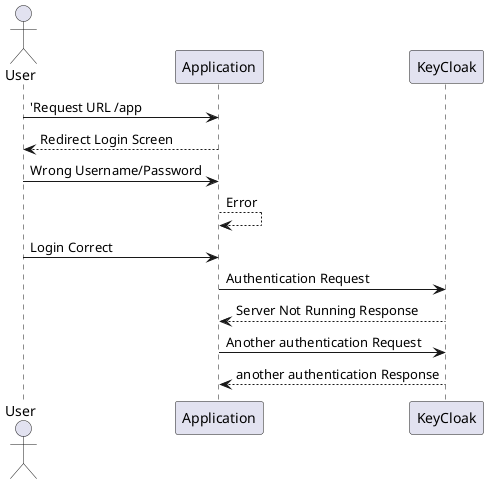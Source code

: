 @startuml
actor User
User -> Application: 'Request URL /app
Application --> User: Redirect Login Screen

User -> Application: Wrong Username/Password
Application --> Application: Error

User -> Application: Login Correct

Application -> KeyCloak: Authentication Request
KeyCloak --> Application: Server Not Running Response

Application -> KeyCloak: Another authentication Request
Application <-- KeyCloak: another authentication Response
@enduml
